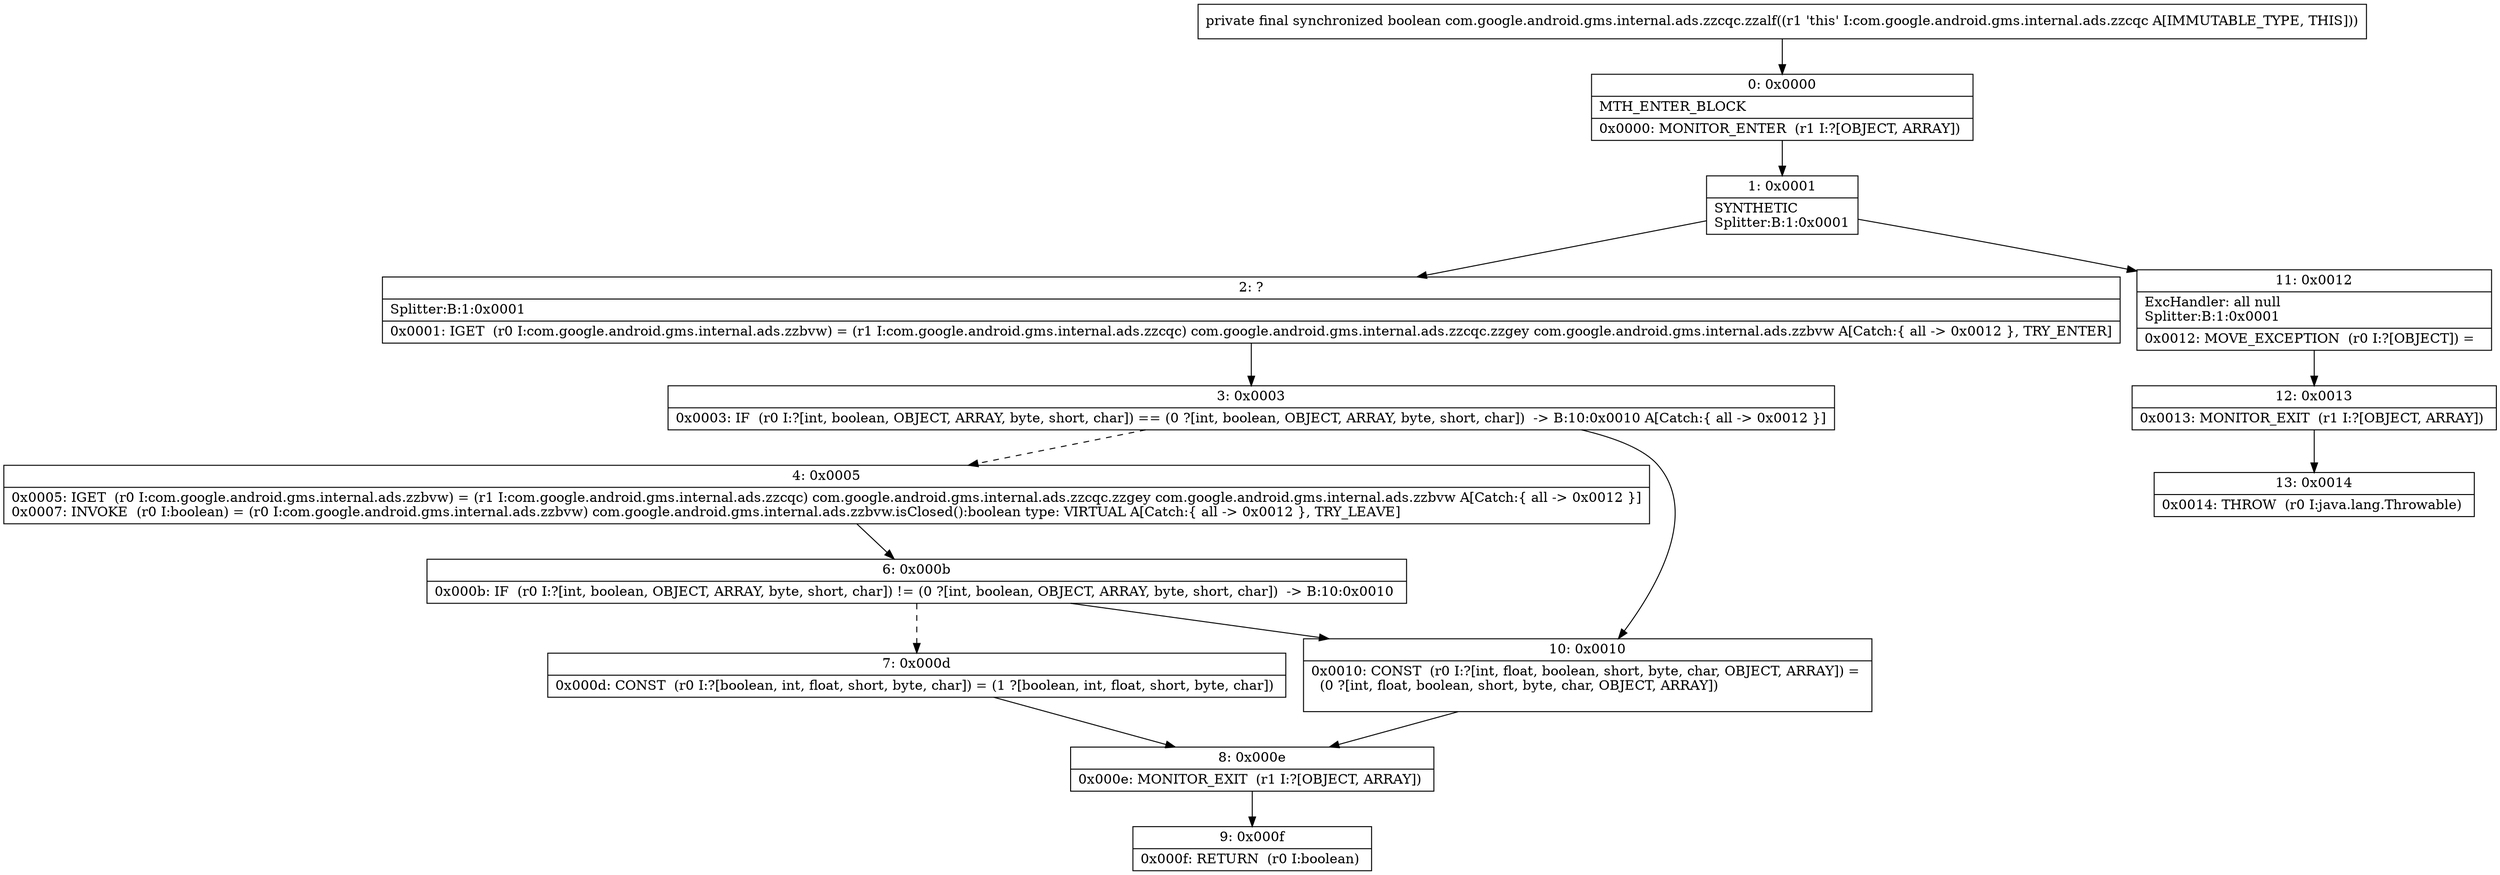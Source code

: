 digraph "CFG forcom.google.android.gms.internal.ads.zzcqc.zzalf()Z" {
Node_0 [shape=record,label="{0\:\ 0x0000|MTH_ENTER_BLOCK\l|0x0000: MONITOR_ENTER  (r1 I:?[OBJECT, ARRAY]) \l}"];
Node_1 [shape=record,label="{1\:\ 0x0001|SYNTHETIC\lSplitter:B:1:0x0001\l}"];
Node_2 [shape=record,label="{2\:\ ?|Splitter:B:1:0x0001\l|0x0001: IGET  (r0 I:com.google.android.gms.internal.ads.zzbvw) = (r1 I:com.google.android.gms.internal.ads.zzcqc) com.google.android.gms.internal.ads.zzcqc.zzgey com.google.android.gms.internal.ads.zzbvw A[Catch:\{ all \-\> 0x0012 \}, TRY_ENTER]\l}"];
Node_3 [shape=record,label="{3\:\ 0x0003|0x0003: IF  (r0 I:?[int, boolean, OBJECT, ARRAY, byte, short, char]) == (0 ?[int, boolean, OBJECT, ARRAY, byte, short, char])  \-\> B:10:0x0010 A[Catch:\{ all \-\> 0x0012 \}]\l}"];
Node_4 [shape=record,label="{4\:\ 0x0005|0x0005: IGET  (r0 I:com.google.android.gms.internal.ads.zzbvw) = (r1 I:com.google.android.gms.internal.ads.zzcqc) com.google.android.gms.internal.ads.zzcqc.zzgey com.google.android.gms.internal.ads.zzbvw A[Catch:\{ all \-\> 0x0012 \}]\l0x0007: INVOKE  (r0 I:boolean) = (r0 I:com.google.android.gms.internal.ads.zzbvw) com.google.android.gms.internal.ads.zzbvw.isClosed():boolean type: VIRTUAL A[Catch:\{ all \-\> 0x0012 \}, TRY_LEAVE]\l}"];
Node_6 [shape=record,label="{6\:\ 0x000b|0x000b: IF  (r0 I:?[int, boolean, OBJECT, ARRAY, byte, short, char]) != (0 ?[int, boolean, OBJECT, ARRAY, byte, short, char])  \-\> B:10:0x0010 \l}"];
Node_7 [shape=record,label="{7\:\ 0x000d|0x000d: CONST  (r0 I:?[boolean, int, float, short, byte, char]) = (1 ?[boolean, int, float, short, byte, char]) \l}"];
Node_8 [shape=record,label="{8\:\ 0x000e|0x000e: MONITOR_EXIT  (r1 I:?[OBJECT, ARRAY]) \l}"];
Node_9 [shape=record,label="{9\:\ 0x000f|0x000f: RETURN  (r0 I:boolean) \l}"];
Node_10 [shape=record,label="{10\:\ 0x0010|0x0010: CONST  (r0 I:?[int, float, boolean, short, byte, char, OBJECT, ARRAY]) = \l  (0 ?[int, float, boolean, short, byte, char, OBJECT, ARRAY])\l \l}"];
Node_11 [shape=record,label="{11\:\ 0x0012|ExcHandler: all null\lSplitter:B:1:0x0001\l|0x0012: MOVE_EXCEPTION  (r0 I:?[OBJECT]) =  \l}"];
Node_12 [shape=record,label="{12\:\ 0x0013|0x0013: MONITOR_EXIT  (r1 I:?[OBJECT, ARRAY]) \l}"];
Node_13 [shape=record,label="{13\:\ 0x0014|0x0014: THROW  (r0 I:java.lang.Throwable) \l}"];
MethodNode[shape=record,label="{private final synchronized boolean com.google.android.gms.internal.ads.zzcqc.zzalf((r1 'this' I:com.google.android.gms.internal.ads.zzcqc A[IMMUTABLE_TYPE, THIS])) }"];
MethodNode -> Node_0;
Node_0 -> Node_1;
Node_1 -> Node_2;
Node_1 -> Node_11;
Node_2 -> Node_3;
Node_3 -> Node_4[style=dashed];
Node_3 -> Node_10;
Node_4 -> Node_6;
Node_6 -> Node_7[style=dashed];
Node_6 -> Node_10;
Node_7 -> Node_8;
Node_8 -> Node_9;
Node_10 -> Node_8;
Node_11 -> Node_12;
Node_12 -> Node_13;
}

